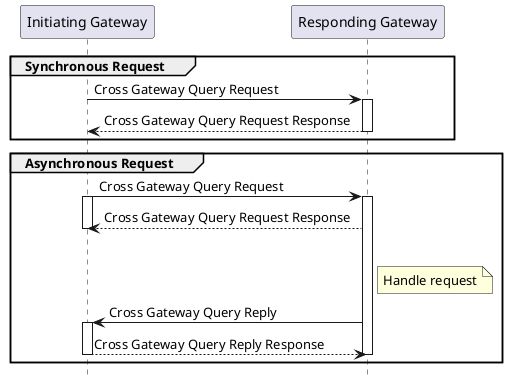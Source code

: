 @startuml
hide footbox

participant "Initiating Gateway" as IG
participant "Responding Gateway" as RG

group Synchronous Request
IG -> RG : Cross Gateway Query Request
activate RG
RG --> IG : Cross Gateway Query Request Response
deactivate RG
end group

group Asynchronous Request
IG -> RG : Cross Gateway Query Request
activate IG
activate RG
RG --> IG : Cross Gateway Query Request Response
deactivate IG
|||
note right of RG: Handle request
RG -> IG : Cross Gateway Query Reply
activate IG
IG --> RG : Cross Gateway Query Reply Response
deactivate IG
deactivate RG
end group

@enduml